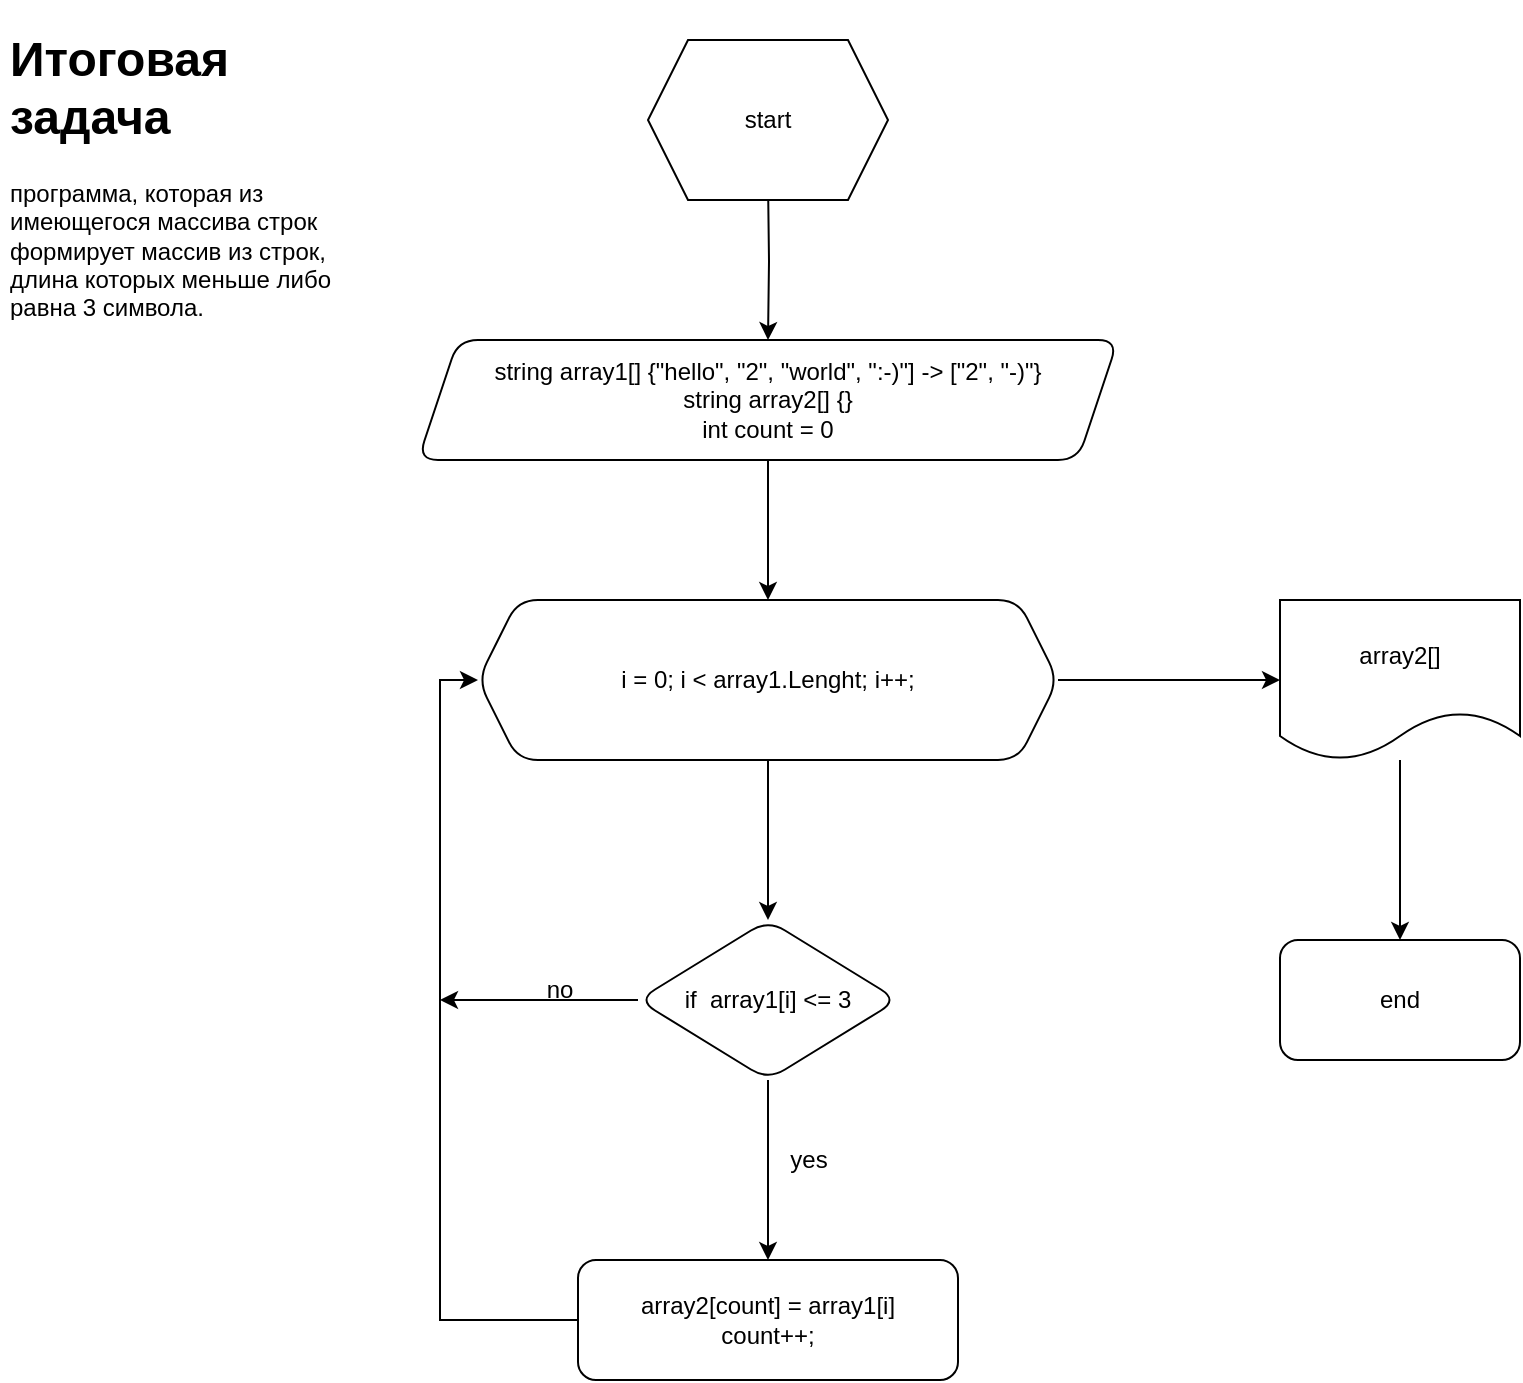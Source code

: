 <mxfile>
    <diagram id="cDKPkt1rHHF0DXzFn8J9" name="Страница 1">
        <mxGraphModel dx="343" dy="155" grid="1" gridSize="10" guides="1" tooltips="1" connect="1" arrows="1" fold="1" page="1" pageScale="1" pageWidth="827" pageHeight="1169" math="0" shadow="0">
            <root>
                <mxCell id="0"/>
                <mxCell id="1" parent="0"/>
                <mxCell id="2" value="" style="edgeStyle=orthogonalEdgeStyle;rounded=0;orthogonalLoop=1;jettySize=auto;html=1;" edge="1" parent="1" target="4">
                    <mxGeometry relative="1" as="geometry">
                        <mxPoint x="414" y="120" as="sourcePoint"/>
                    </mxGeometry>
                </mxCell>
                <mxCell id="3" value="" style="edgeStyle=orthogonalEdgeStyle;rounded=0;orthogonalLoop=1;jettySize=auto;html=1;" edge="1" parent="1" source="4" target="8">
                    <mxGeometry relative="1" as="geometry"/>
                </mxCell>
                <mxCell id="4" value="string array1[] {&quot;hello&quot;, &quot;2&quot;, &quot;world&quot;, &quot;:-)&quot;] -&amp;gt; [&quot;2&quot;, &quot;-)&quot;}&lt;br&gt;string array2[] {}&lt;br&gt;int count = 0" style="shape=parallelogram;perimeter=parallelogramPerimeter;whiteSpace=wrap;html=1;fixedSize=1;rounded=1;" vertex="1" parent="1">
                    <mxGeometry x="239" y="200" width="350" height="60" as="geometry"/>
                </mxCell>
                <mxCell id="5" value="start" style="shape=hexagon;perimeter=hexagonPerimeter2;whiteSpace=wrap;html=1;fixedSize=1;" vertex="1" parent="1">
                    <mxGeometry x="354" y="50" width="120" height="80" as="geometry"/>
                </mxCell>
                <mxCell id="6" value="" style="edgeStyle=orthogonalEdgeStyle;rounded=0;orthogonalLoop=1;jettySize=auto;html=1;" edge="1" parent="1" source="8" target="11">
                    <mxGeometry relative="1" as="geometry"/>
                </mxCell>
                <mxCell id="7" value="" style="edgeStyle=orthogonalEdgeStyle;rounded=0;orthogonalLoop=1;jettySize=auto;html=1;" edge="1" parent="1" source="8" target="17">
                    <mxGeometry relative="1" as="geometry"/>
                </mxCell>
                <mxCell id="8" value="i = 0; i &amp;lt; array1.Lenght; i++;" style="shape=hexagon;perimeter=hexagonPerimeter2;whiteSpace=wrap;html=1;fixedSize=1;rounded=1;" vertex="1" parent="1">
                    <mxGeometry x="269" y="330" width="290" height="80" as="geometry"/>
                </mxCell>
                <mxCell id="9" style="edgeStyle=orthogonalEdgeStyle;rounded=0;orthogonalLoop=1;jettySize=auto;html=1;" edge="1" parent="1" source="11">
                    <mxGeometry relative="1" as="geometry">
                        <mxPoint x="250" y="530" as="targetPoint"/>
                    </mxGeometry>
                </mxCell>
                <mxCell id="10" style="edgeStyle=orthogonalEdgeStyle;rounded=0;orthogonalLoop=1;jettySize=auto;html=1;entryX=0.5;entryY=0;entryDx=0;entryDy=0;" edge="1" parent="1" source="11" target="13">
                    <mxGeometry relative="1" as="geometry"/>
                </mxCell>
                <mxCell id="11" value="if &amp;nbsp;array1[i] &amp;lt;= 3" style="rhombus;whiteSpace=wrap;html=1;rounded=1;" vertex="1" parent="1">
                    <mxGeometry x="349" y="490" width="130" height="80" as="geometry"/>
                </mxCell>
                <mxCell id="12" style="edgeStyle=orthogonalEdgeStyle;rounded=0;orthogonalLoop=1;jettySize=auto;html=1;entryX=0;entryY=0.5;entryDx=0;entryDy=0;" edge="1" parent="1" source="13" target="8">
                    <mxGeometry relative="1" as="geometry">
                        <mxPoint x="200" y="440" as="targetPoint"/>
                        <Array as="points">
                            <mxPoint x="250" y="690"/>
                            <mxPoint x="250" y="370"/>
                        </Array>
                    </mxGeometry>
                </mxCell>
                <mxCell id="13" value="&lt;div&gt;array2[count] = array1[i]&lt;/div&gt;&lt;div&gt;count++;&lt;/div&gt;" style="rounded=1;whiteSpace=wrap;html=1;" vertex="1" parent="1">
                    <mxGeometry x="319" y="660" width="190" height="60" as="geometry"/>
                </mxCell>
                <mxCell id="14" value="no" style="text;html=1;strokeColor=none;fillColor=none;align=center;verticalAlign=middle;whiteSpace=wrap;rounded=0;" vertex="1" parent="1">
                    <mxGeometry x="280" y="510" width="60" height="30" as="geometry"/>
                </mxCell>
                <mxCell id="15" value="yes" style="text;html=1;align=center;verticalAlign=middle;resizable=0;points=[];autosize=1;strokeColor=none;fillColor=none;" vertex="1" parent="1">
                    <mxGeometry x="414" y="595" width="40" height="30" as="geometry"/>
                </mxCell>
                <mxCell id="16" value="" style="edgeStyle=orthogonalEdgeStyle;rounded=0;orthogonalLoop=1;jettySize=auto;html=1;" edge="1" parent="1" source="17" target="18">
                    <mxGeometry relative="1" as="geometry"/>
                </mxCell>
                <mxCell id="17" value="array2[]" style="shape=document;whiteSpace=wrap;html=1;boundedLbl=1;rounded=1;" vertex="1" parent="1">
                    <mxGeometry x="670" y="330" width="120" height="80" as="geometry"/>
                </mxCell>
                <mxCell id="18" value="end" style="whiteSpace=wrap;html=1;rounded=1;" vertex="1" parent="1">
                    <mxGeometry x="670" y="500" width="120" height="60" as="geometry"/>
                </mxCell>
                <mxCell id="19" value="&lt;h1&gt;Итоговая задача&lt;/h1&gt;&lt;p&gt;программа, которая из имеющегося массива строк формирует массив из строк, длина которых меньше либо равна 3 символа.&lt;/p&gt;" style="text;html=1;strokeColor=none;fillColor=none;spacing=5;spacingTop=-20;whiteSpace=wrap;overflow=hidden;rounded=0;" vertex="1" parent="1">
                    <mxGeometry x="30" y="40" width="190" height="150" as="geometry"/>
                </mxCell>
            </root>
        </mxGraphModel>
    </diagram>
</mxfile>